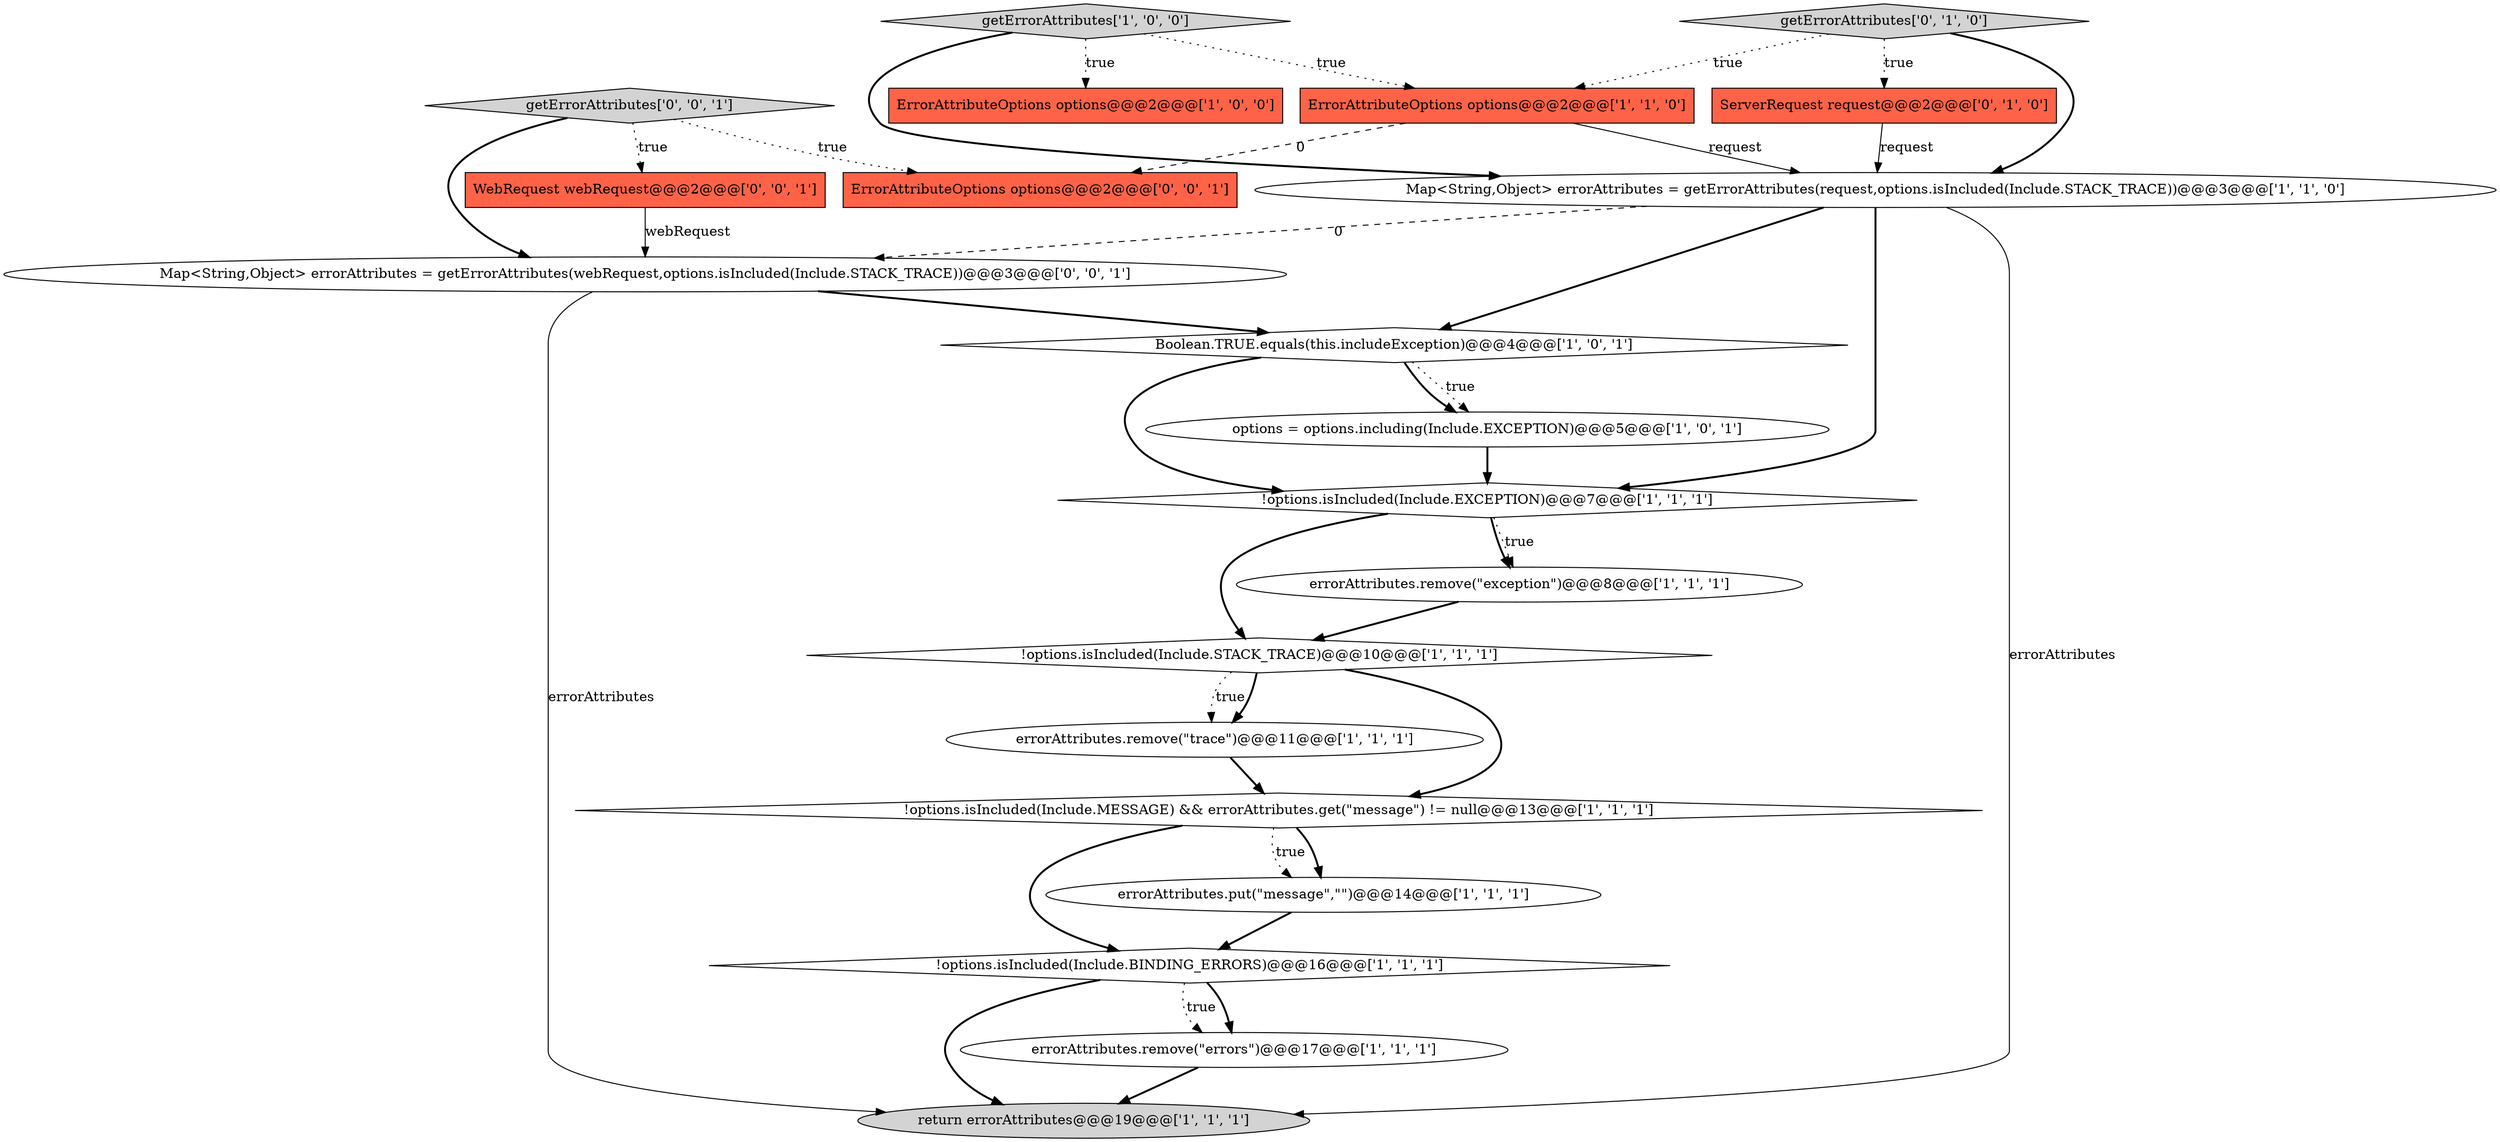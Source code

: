 digraph {
17 [style = filled, label = "WebRequest webRequest@@@2@@@['0', '0', '1']", fillcolor = tomato, shape = box image = "AAA0AAABBB3BBB"];
18 [style = filled, label = "getErrorAttributes['0', '0', '1']", fillcolor = lightgray, shape = diamond image = "AAA0AAABBB3BBB"];
7 [style = filled, label = "getErrorAttributes['1', '0', '0']", fillcolor = lightgray, shape = diamond image = "AAA0AAABBB1BBB"];
12 [style = filled, label = "Boolean.TRUE.equals(this.includeException)@@@4@@@['1', '0', '1']", fillcolor = white, shape = diamond image = "AAA0AAABBB1BBB"];
3 [style = filled, label = "options = options.including(Include.EXCEPTION)@@@5@@@['1', '0', '1']", fillcolor = white, shape = ellipse image = "AAA0AAABBB1BBB"];
6 [style = filled, label = "errorAttributes.put(\"message\",\"\")@@@14@@@['1', '1', '1']", fillcolor = white, shape = ellipse image = "AAA0AAABBB1BBB"];
14 [style = filled, label = "errorAttributes.remove(\"exception\")@@@8@@@['1', '1', '1']", fillcolor = white, shape = ellipse image = "AAA0AAABBB1BBB"];
10 [style = filled, label = "return errorAttributes@@@19@@@['1', '1', '1']", fillcolor = lightgray, shape = ellipse image = "AAA0AAABBB1BBB"];
19 [style = filled, label = "Map<String,Object> errorAttributes = getErrorAttributes(webRequest,options.isIncluded(Include.STACK_TRACE))@@@3@@@['0', '0', '1']", fillcolor = white, shape = ellipse image = "AAA0AAABBB3BBB"];
11 [style = filled, label = "!options.isIncluded(Include.STACK_TRACE)@@@10@@@['1', '1', '1']", fillcolor = white, shape = diamond image = "AAA0AAABBB1BBB"];
8 [style = filled, label = "!options.isIncluded(Include.MESSAGE) && errorAttributes.get(\"message\") != null@@@13@@@['1', '1', '1']", fillcolor = white, shape = diamond image = "AAA0AAABBB1BBB"];
15 [style = filled, label = "ServerRequest request@@@2@@@['0', '1', '0']", fillcolor = tomato, shape = box image = "AAA0AAABBB2BBB"];
4 [style = filled, label = "Map<String,Object> errorAttributes = getErrorAttributes(request,options.isIncluded(Include.STACK_TRACE))@@@3@@@['1', '1', '0']", fillcolor = white, shape = ellipse image = "AAA0AAABBB1BBB"];
9 [style = filled, label = "errorAttributes.remove(\"trace\")@@@11@@@['1', '1', '1']", fillcolor = white, shape = ellipse image = "AAA0AAABBB1BBB"];
1 [style = filled, label = "ErrorAttributeOptions options@@@2@@@['1', '0', '0']", fillcolor = tomato, shape = box image = "AAA0AAABBB1BBB"];
2 [style = filled, label = "errorAttributes.remove(\"errors\")@@@17@@@['1', '1', '1']", fillcolor = white, shape = ellipse image = "AAA0AAABBB1BBB"];
0 [style = filled, label = "!options.isIncluded(Include.BINDING_ERRORS)@@@16@@@['1', '1', '1']", fillcolor = white, shape = diamond image = "AAA0AAABBB1BBB"];
20 [style = filled, label = "ErrorAttributeOptions options@@@2@@@['0', '0', '1']", fillcolor = tomato, shape = box image = "AAA0AAABBB3BBB"];
13 [style = filled, label = "ErrorAttributeOptions options@@@2@@@['1', '1', '0']", fillcolor = tomato, shape = box image = "AAA0AAABBB1BBB"];
16 [style = filled, label = "getErrorAttributes['0', '1', '0']", fillcolor = lightgray, shape = diamond image = "AAA0AAABBB2BBB"];
5 [style = filled, label = "!options.isIncluded(Include.EXCEPTION)@@@7@@@['1', '1', '1']", fillcolor = white, shape = diamond image = "AAA0AAABBB1BBB"];
15->4 [style = solid, label="request"];
12->3 [style = dotted, label="true"];
5->14 [style = dotted, label="true"];
12->5 [style = bold, label=""];
16->13 [style = dotted, label="true"];
19->12 [style = bold, label=""];
13->20 [style = dashed, label="0"];
7->13 [style = dotted, label="true"];
0->2 [style = bold, label=""];
13->4 [style = solid, label="request"];
18->19 [style = bold, label=""];
11->9 [style = dotted, label="true"];
8->6 [style = bold, label=""];
6->0 [style = bold, label=""];
7->4 [style = bold, label=""];
5->14 [style = bold, label=""];
18->20 [style = dotted, label="true"];
11->9 [style = bold, label=""];
9->8 [style = bold, label=""];
2->10 [style = bold, label=""];
19->10 [style = solid, label="errorAttributes"];
8->0 [style = bold, label=""];
3->5 [style = bold, label=""];
0->10 [style = bold, label=""];
8->6 [style = dotted, label="true"];
4->10 [style = solid, label="errorAttributes"];
4->12 [style = bold, label=""];
11->8 [style = bold, label=""];
4->19 [style = dashed, label="0"];
5->11 [style = bold, label=""];
12->3 [style = bold, label=""];
18->17 [style = dotted, label="true"];
17->19 [style = solid, label="webRequest"];
0->2 [style = dotted, label="true"];
16->4 [style = bold, label=""];
7->1 [style = dotted, label="true"];
14->11 [style = bold, label=""];
4->5 [style = bold, label=""];
16->15 [style = dotted, label="true"];
}
